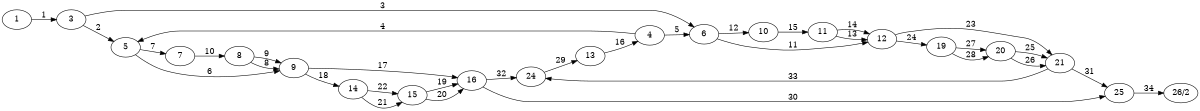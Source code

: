 /* parcprinterDirectGraph. */
digraph parcprinterDirectGraph{ 
	rankdir=LR;
	size="8,5"
	
	1; 3; 4; 5; 6; 7; 8; 9; 10; 11; 12; 13; 14; 15; 16; 19; 20; 21; 24; 25; 26[label="26/2"];

	1->3 [ label="1" ];
	3->5 [label="2" ]
	3->6 [label="3" ]
	4->5 [label="4" ]
	4->6 [label="5" ]
	5->9 [label="6" ]
	5->7 [label="7" ]
	8->9 [label="8" ]
	8->9 [label="9" ]
	7->8 [label="10" ]
	6->12 [label="11" ]
	6->10 [label="12" ]
	11->12 [label="13" ]
	11->12 [label="14" ] 
	10->11 [label="15" ]
	13->4 [label="16" ]
	9->16 [label="17" ]
	9->14 [label="18" ]
	15->16 [label="19" ]
	15->16 [label="20" ]
	14->15 [label="21" ]
	14->15 [label="22" ]
	12->21 [label="23" ]
	12->19 [label="24" ]
	20->21 [label="25" ]
	20->21 [label="26" ]
	19->20 [label="27" ]
	19->20 [label="28" ]
	24->13 [label="29" ]
	16->25 [label="30" ]
	21->25 [label="31" ]
	16->24 [label="32" ]
	21->24 [label="33" ]
	25->26 [label="34" ]
}